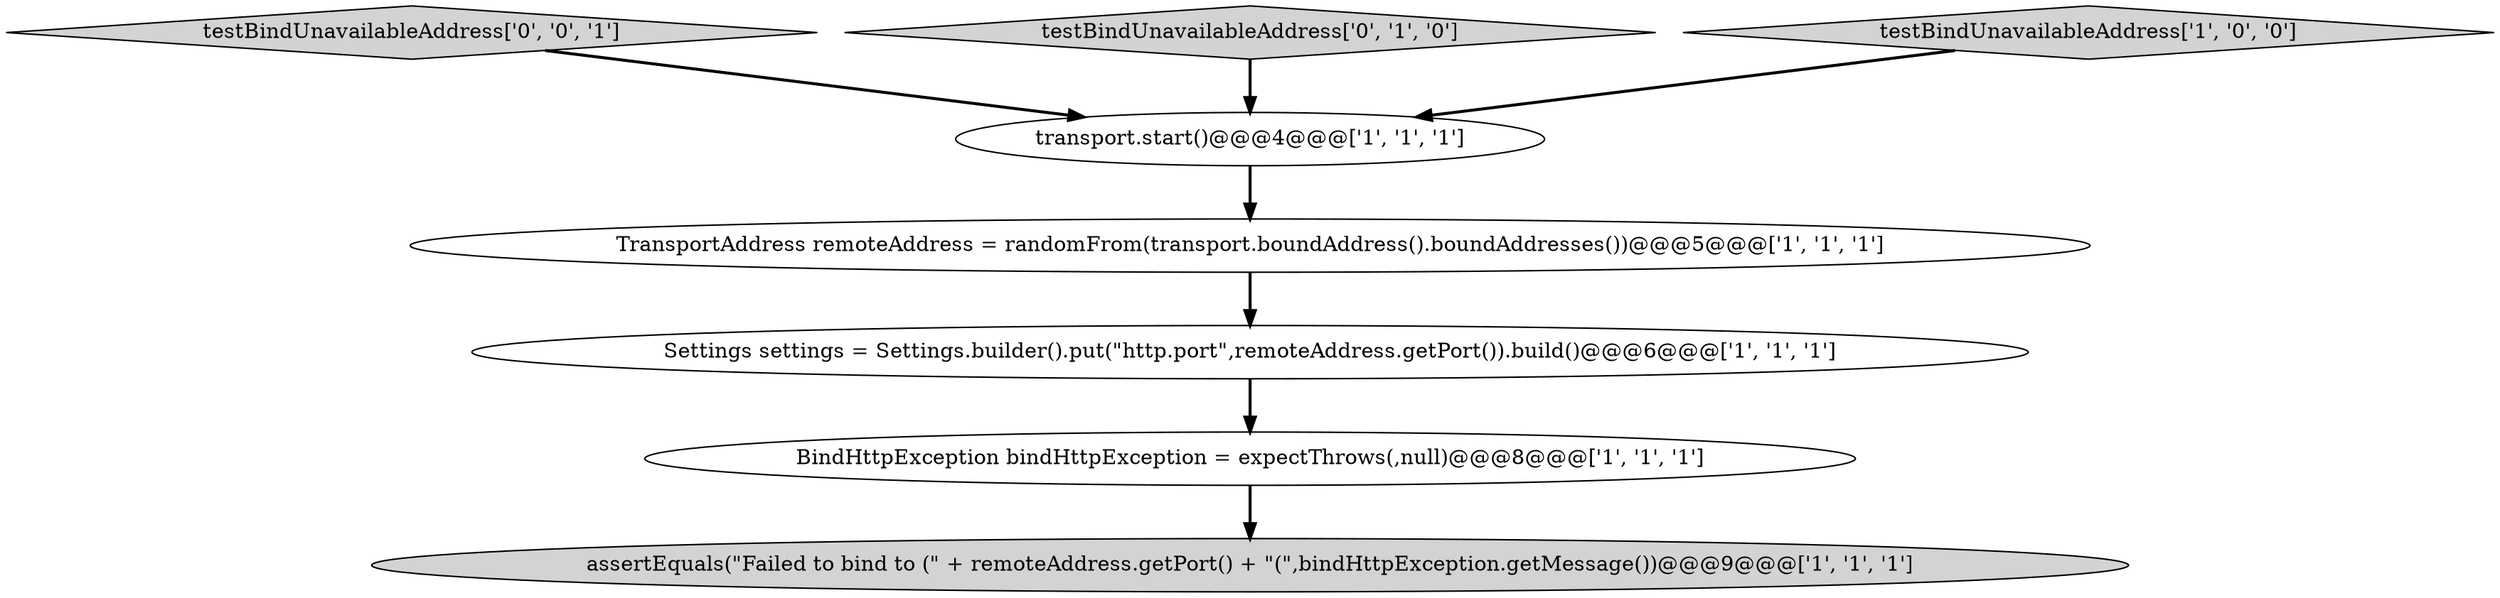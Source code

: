digraph {
5 [style = filled, label = "Settings settings = Settings.builder().put(\"http.port\",remoteAddress.getPort()).build()@@@6@@@['1', '1', '1']", fillcolor = white, shape = ellipse image = "AAA0AAABBB1BBB"];
3 [style = filled, label = "BindHttpException bindHttpException = expectThrows(,null)@@@8@@@['1', '1', '1']", fillcolor = white, shape = ellipse image = "AAA0AAABBB1BBB"];
0 [style = filled, label = "TransportAddress remoteAddress = randomFrom(transport.boundAddress().boundAddresses())@@@5@@@['1', '1', '1']", fillcolor = white, shape = ellipse image = "AAA0AAABBB1BBB"];
4 [style = filled, label = "transport.start()@@@4@@@['1', '1', '1']", fillcolor = white, shape = ellipse image = "AAA0AAABBB1BBB"];
7 [style = filled, label = "testBindUnavailableAddress['0', '0', '1']", fillcolor = lightgray, shape = diamond image = "AAA0AAABBB3BBB"];
1 [style = filled, label = "assertEquals(\"Failed to bind to (\" + remoteAddress.getPort() + \"(\",bindHttpException.getMessage())@@@9@@@['1', '1', '1']", fillcolor = lightgray, shape = ellipse image = "AAA0AAABBB1BBB"];
6 [style = filled, label = "testBindUnavailableAddress['0', '1', '0']", fillcolor = lightgray, shape = diamond image = "AAA0AAABBB2BBB"];
2 [style = filled, label = "testBindUnavailableAddress['1', '0', '0']", fillcolor = lightgray, shape = diamond image = "AAA0AAABBB1BBB"];
5->3 [style = bold, label=""];
0->5 [style = bold, label=""];
2->4 [style = bold, label=""];
7->4 [style = bold, label=""];
6->4 [style = bold, label=""];
4->0 [style = bold, label=""];
3->1 [style = bold, label=""];
}
